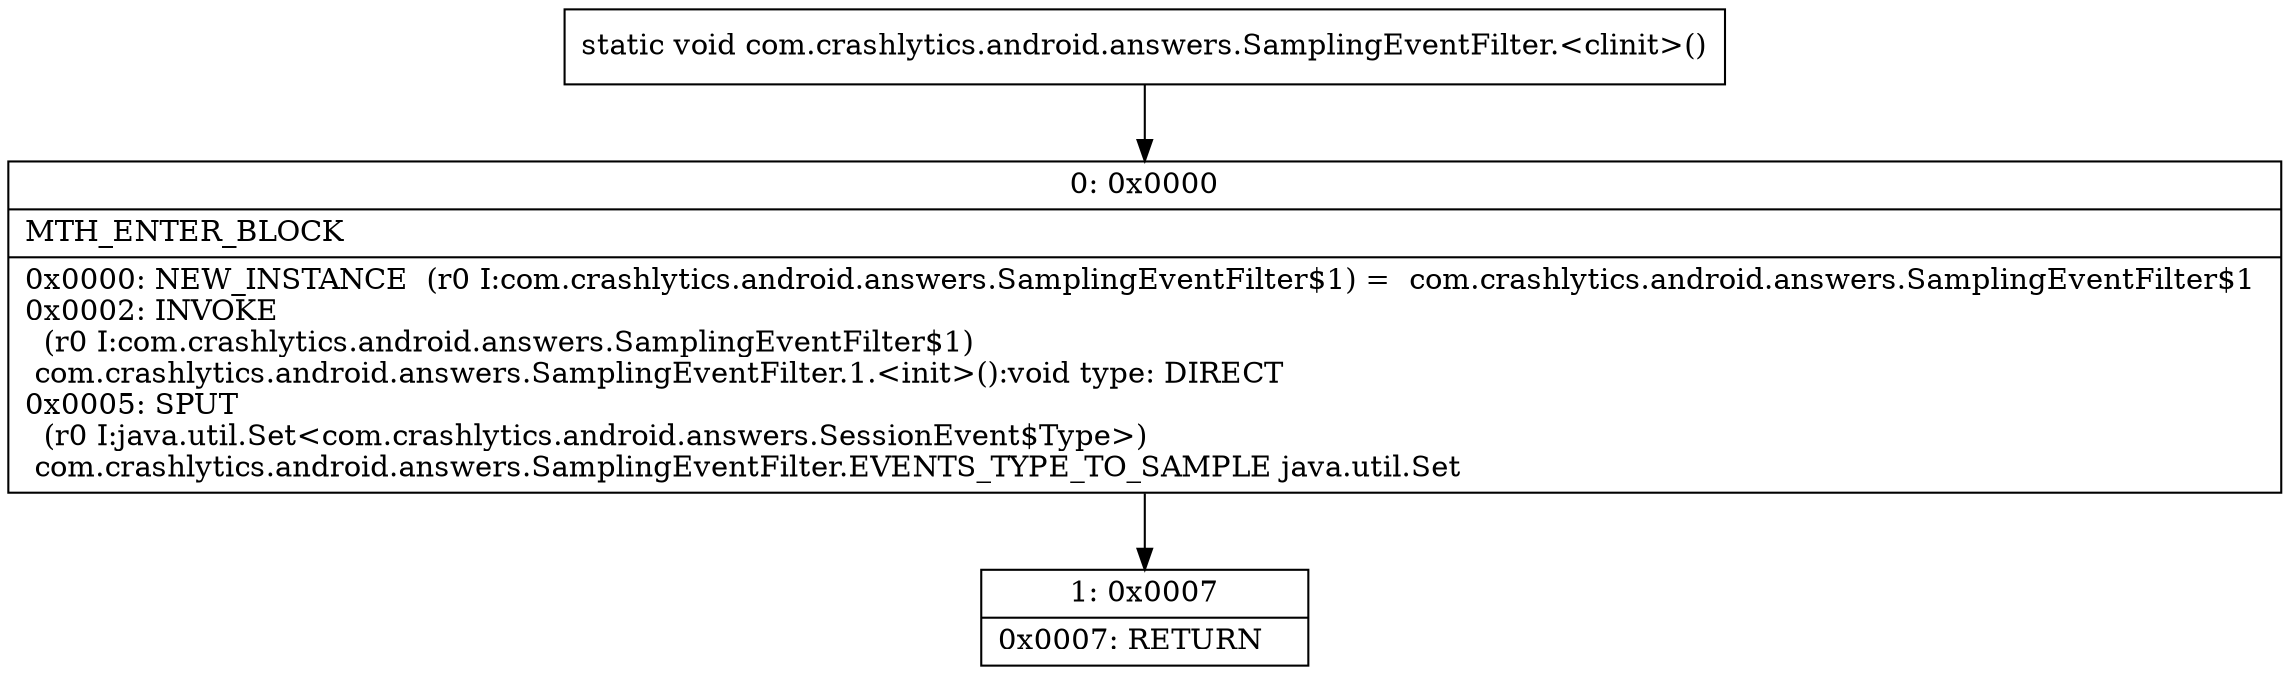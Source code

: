 digraph "CFG forcom.crashlytics.android.answers.SamplingEventFilter.\<clinit\>()V" {
Node_0 [shape=record,label="{0\:\ 0x0000|MTH_ENTER_BLOCK\l|0x0000: NEW_INSTANCE  (r0 I:com.crashlytics.android.answers.SamplingEventFilter$1) =  com.crashlytics.android.answers.SamplingEventFilter$1 \l0x0002: INVOKE  \l  (r0 I:com.crashlytics.android.answers.SamplingEventFilter$1)\l com.crashlytics.android.answers.SamplingEventFilter.1.\<init\>():void type: DIRECT \l0x0005: SPUT  \l  (r0 I:java.util.Set\<com.crashlytics.android.answers.SessionEvent$Type\>)\l com.crashlytics.android.answers.SamplingEventFilter.EVENTS_TYPE_TO_SAMPLE java.util.Set \l}"];
Node_1 [shape=record,label="{1\:\ 0x0007|0x0007: RETURN   \l}"];
MethodNode[shape=record,label="{static void com.crashlytics.android.answers.SamplingEventFilter.\<clinit\>() }"];
MethodNode -> Node_0;
Node_0 -> Node_1;
}

